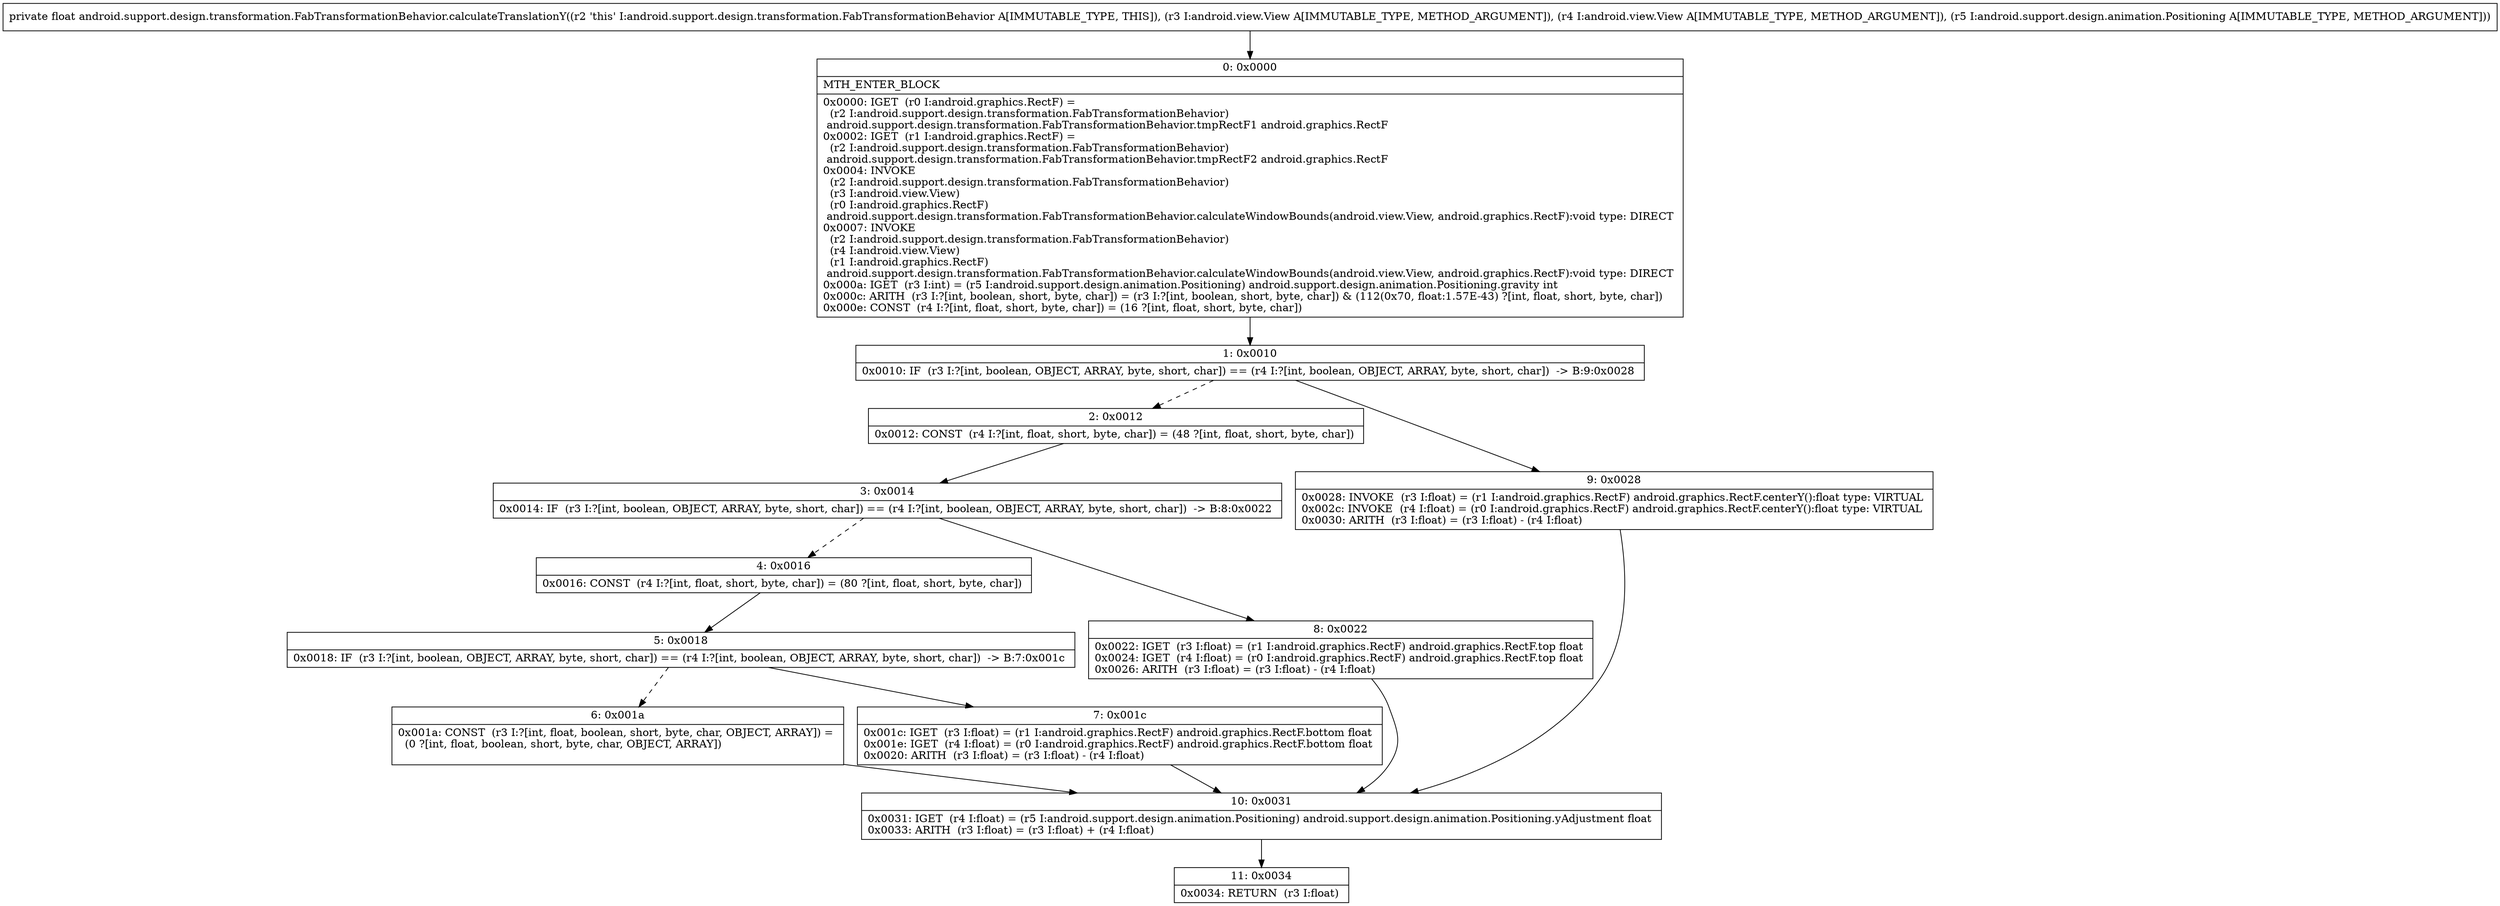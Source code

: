 digraph "CFG forandroid.support.design.transformation.FabTransformationBehavior.calculateTranslationY(Landroid\/view\/View;Landroid\/view\/View;Landroid\/support\/design\/animation\/Positioning;)F" {
Node_0 [shape=record,label="{0\:\ 0x0000|MTH_ENTER_BLOCK\l|0x0000: IGET  (r0 I:android.graphics.RectF) = \l  (r2 I:android.support.design.transformation.FabTransformationBehavior)\l android.support.design.transformation.FabTransformationBehavior.tmpRectF1 android.graphics.RectF \l0x0002: IGET  (r1 I:android.graphics.RectF) = \l  (r2 I:android.support.design.transformation.FabTransformationBehavior)\l android.support.design.transformation.FabTransformationBehavior.tmpRectF2 android.graphics.RectF \l0x0004: INVOKE  \l  (r2 I:android.support.design.transformation.FabTransformationBehavior)\l  (r3 I:android.view.View)\l  (r0 I:android.graphics.RectF)\l android.support.design.transformation.FabTransformationBehavior.calculateWindowBounds(android.view.View, android.graphics.RectF):void type: DIRECT \l0x0007: INVOKE  \l  (r2 I:android.support.design.transformation.FabTransformationBehavior)\l  (r4 I:android.view.View)\l  (r1 I:android.graphics.RectF)\l android.support.design.transformation.FabTransformationBehavior.calculateWindowBounds(android.view.View, android.graphics.RectF):void type: DIRECT \l0x000a: IGET  (r3 I:int) = (r5 I:android.support.design.animation.Positioning) android.support.design.animation.Positioning.gravity int \l0x000c: ARITH  (r3 I:?[int, boolean, short, byte, char]) = (r3 I:?[int, boolean, short, byte, char]) & (112(0x70, float:1.57E\-43) ?[int, float, short, byte, char]) \l0x000e: CONST  (r4 I:?[int, float, short, byte, char]) = (16 ?[int, float, short, byte, char]) \l}"];
Node_1 [shape=record,label="{1\:\ 0x0010|0x0010: IF  (r3 I:?[int, boolean, OBJECT, ARRAY, byte, short, char]) == (r4 I:?[int, boolean, OBJECT, ARRAY, byte, short, char])  \-\> B:9:0x0028 \l}"];
Node_2 [shape=record,label="{2\:\ 0x0012|0x0012: CONST  (r4 I:?[int, float, short, byte, char]) = (48 ?[int, float, short, byte, char]) \l}"];
Node_3 [shape=record,label="{3\:\ 0x0014|0x0014: IF  (r3 I:?[int, boolean, OBJECT, ARRAY, byte, short, char]) == (r4 I:?[int, boolean, OBJECT, ARRAY, byte, short, char])  \-\> B:8:0x0022 \l}"];
Node_4 [shape=record,label="{4\:\ 0x0016|0x0016: CONST  (r4 I:?[int, float, short, byte, char]) = (80 ?[int, float, short, byte, char]) \l}"];
Node_5 [shape=record,label="{5\:\ 0x0018|0x0018: IF  (r3 I:?[int, boolean, OBJECT, ARRAY, byte, short, char]) == (r4 I:?[int, boolean, OBJECT, ARRAY, byte, short, char])  \-\> B:7:0x001c \l}"];
Node_6 [shape=record,label="{6\:\ 0x001a|0x001a: CONST  (r3 I:?[int, float, boolean, short, byte, char, OBJECT, ARRAY]) = \l  (0 ?[int, float, boolean, short, byte, char, OBJECT, ARRAY])\l \l}"];
Node_7 [shape=record,label="{7\:\ 0x001c|0x001c: IGET  (r3 I:float) = (r1 I:android.graphics.RectF) android.graphics.RectF.bottom float \l0x001e: IGET  (r4 I:float) = (r0 I:android.graphics.RectF) android.graphics.RectF.bottom float \l0x0020: ARITH  (r3 I:float) = (r3 I:float) \- (r4 I:float) \l}"];
Node_8 [shape=record,label="{8\:\ 0x0022|0x0022: IGET  (r3 I:float) = (r1 I:android.graphics.RectF) android.graphics.RectF.top float \l0x0024: IGET  (r4 I:float) = (r0 I:android.graphics.RectF) android.graphics.RectF.top float \l0x0026: ARITH  (r3 I:float) = (r3 I:float) \- (r4 I:float) \l}"];
Node_9 [shape=record,label="{9\:\ 0x0028|0x0028: INVOKE  (r3 I:float) = (r1 I:android.graphics.RectF) android.graphics.RectF.centerY():float type: VIRTUAL \l0x002c: INVOKE  (r4 I:float) = (r0 I:android.graphics.RectF) android.graphics.RectF.centerY():float type: VIRTUAL \l0x0030: ARITH  (r3 I:float) = (r3 I:float) \- (r4 I:float) \l}"];
Node_10 [shape=record,label="{10\:\ 0x0031|0x0031: IGET  (r4 I:float) = (r5 I:android.support.design.animation.Positioning) android.support.design.animation.Positioning.yAdjustment float \l0x0033: ARITH  (r3 I:float) = (r3 I:float) + (r4 I:float) \l}"];
Node_11 [shape=record,label="{11\:\ 0x0034|0x0034: RETURN  (r3 I:float) \l}"];
MethodNode[shape=record,label="{private float android.support.design.transformation.FabTransformationBehavior.calculateTranslationY((r2 'this' I:android.support.design.transformation.FabTransformationBehavior A[IMMUTABLE_TYPE, THIS]), (r3 I:android.view.View A[IMMUTABLE_TYPE, METHOD_ARGUMENT]), (r4 I:android.view.View A[IMMUTABLE_TYPE, METHOD_ARGUMENT]), (r5 I:android.support.design.animation.Positioning A[IMMUTABLE_TYPE, METHOD_ARGUMENT])) }"];
MethodNode -> Node_0;
Node_0 -> Node_1;
Node_1 -> Node_2[style=dashed];
Node_1 -> Node_9;
Node_2 -> Node_3;
Node_3 -> Node_4[style=dashed];
Node_3 -> Node_8;
Node_4 -> Node_5;
Node_5 -> Node_6[style=dashed];
Node_5 -> Node_7;
Node_6 -> Node_10;
Node_7 -> Node_10;
Node_8 -> Node_10;
Node_9 -> Node_10;
Node_10 -> Node_11;
}

